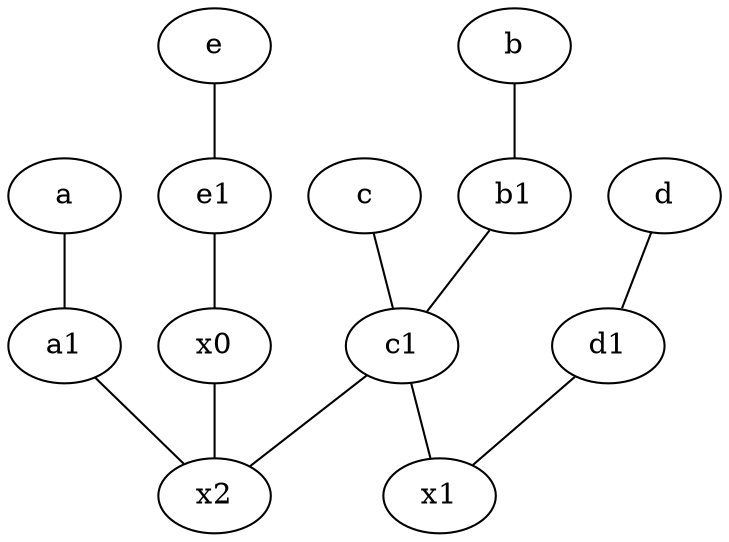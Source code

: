graph {
	node [labelfontsize=50]
	b1 [labelfontsize=50 pos="9,4!"]
	a1 [labelfontsize=50 pos="8,3!"]
	x2 [labelfontsize=50]
	x0 [labelfontsize=50]
	c1 [labelfontsize=50 pos="4.5,3!"]
	e1 [labelfontsize=50 pos="7,7!"]
	c [labelfontsize=50 pos="4.5,2!"]
	x1 [labelfontsize=50]
	d1 [labelfontsize=50 pos="3,5!"]
	x0 -- x2
	d1 -- x1
	c1 -- x1
	a -- a1
	e -- e1
	e1 -- x0
	a1 -- x2
	b1 -- c1
	c -- c1
	d -- d1
	c1 -- x2
	b -- b1
}

